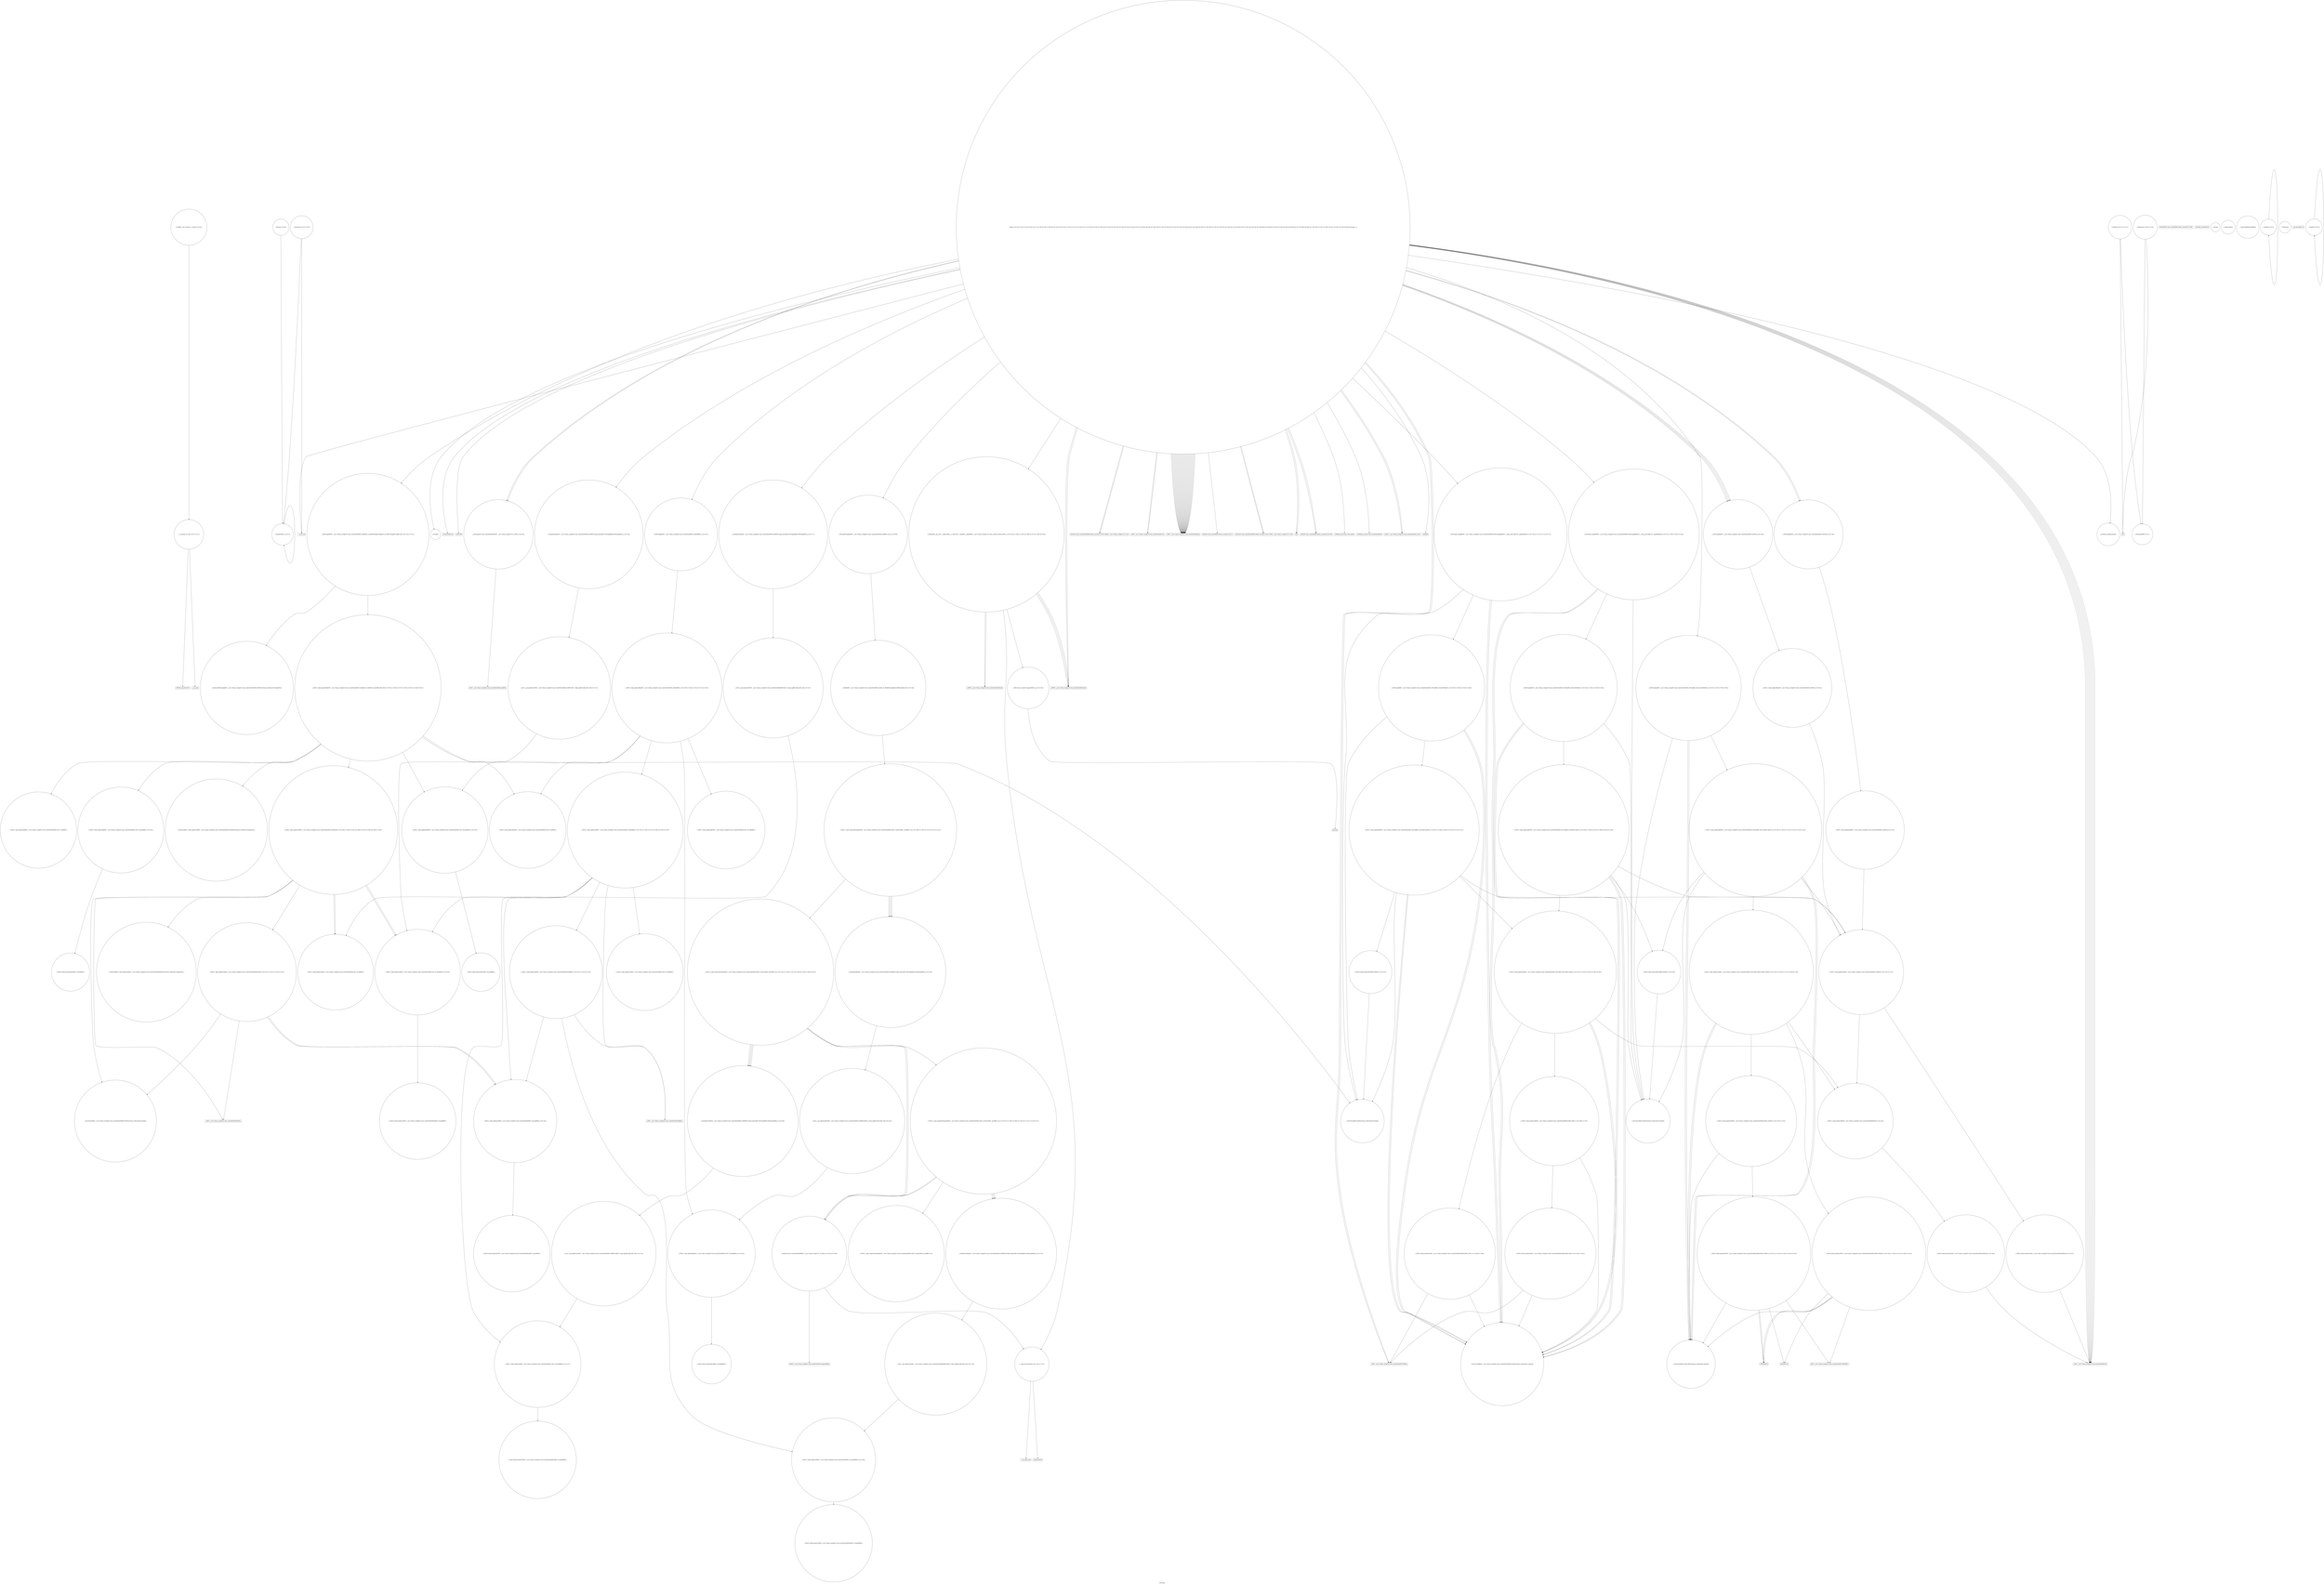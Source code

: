 digraph "Call Graph" {
	label="Call Graph";

	Node0x55bbea5ceae0 [shape=record,shape=circle,label="{__cxx_global_var_init|{<s0>1|<s1>2}}"];
	Node0x55bbea5ceae0:s0 -> Node0x55bbea5ceb60[color=black];
	Node0x55bbea5ceae0:s1 -> Node0x55bbea80b6d0[color=black];
	Node0x55bbea80f270 [shape=record,shape=circle,label="{_ZNSt11_Tuple_implILm0EJxNSt7__cxx1112basic_stringIcSt11char_traitsIcESaIcEEES5_EEC2IxJRS5_S8_EvEEOT_DpOT0_|{<s0>185|<s1>186|<s2>187|<s3>188|<s4>189|<s5>190}}"];
	Node0x55bbea80f270:s0 -> Node0x55bbea80f170[color=black];
	Node0x55bbea80f270:s1 -> Node0x55bbea80f170[color=black];
	Node0x55bbea80f270:s2 -> Node0x55bbea80f2f0[color=black];
	Node0x55bbea80f270:s3 -> Node0x55bbea80def0[color=black];
	Node0x55bbea80f270:s4 -> Node0x55bbea80e0f0[color=black];
	Node0x55bbea80f270:s5 -> Node0x55bbea80e170[color=black];
	Node0x55bbea80b8d0 [shape=record,shape=circle,label="{_Z3invxx|{<s0>6}}"];
	Node0x55bbea80b8d0:s0 -> Node0x55bbea80b850[color=black];
	Node0x55bbea80cdd0 [shape=record,shape=circle,label="{_ZNSt5tupleIJiNSt7__cxx1112basic_stringIcSt11char_traitsIcESaIcEEES5_EEC2IJiRS5_S8_ELb1EEEDpOT_|{<s0>203|<s1>204|<s2>205|<s3>206}}"];
	Node0x55bbea80cdd0:s0 -> Node0x55bbea80cd50[color=black];
	Node0x55bbea80cdd0:s1 -> Node0x55bbea80f170[color=black];
	Node0x55bbea80cdd0:s2 -> Node0x55bbea80f170[color=black];
	Node0x55bbea80cdd0:s3 -> Node0x55bbea80ce50[color=black];
	Node0x55bbea80bc50 [shape=record,shape=Mrecord,label="{sqrt}"];
	Node0x55bbea80d150 [shape=record,shape=circle,label="{_ZSt12__get_helperILm1ENSt7__cxx1112basic_stringIcSt11char_traitsIcESaIcEEEJS5_EERT0_RSt11_Tuple_implIXT_EJS6_DpT1_EE|{<s0>217}}"];
	Node0x55bbea80d150:s0 -> Node0x55bbea80d1d0[color=black];
	Node0x55bbea80bfd0 [shape=record,shape=circle,label="{_ZNSt8ios_base9precisionEl}"];
	Node0x55bbea80d4d0 [shape=record,shape=circle,label="{_ZNSt11_Tuple_implILm0EJxNSt7__cxx1112basic_stringIcSt11char_traitsIcESaIcEEES5_EE7_M_tailERS6_}"];
	Node0x55bbea80c350 [shape=record,shape=Mrecord,label="{_ZNSt7__cxx1112basic_stringIcSt11char_traitsIcESaIcEEC1ERKS4_}"];
	Node0x55bbea80d850 [shape=record,shape=circle,label="{_ZNSt11char_traitsIcE7compareEPKcS2_m|{<s0>234}}"];
	Node0x55bbea80d850:s0 -> Node0x55bbea80d950[color=black];
	Node0x55bbea80c6d0 [shape=record,shape=circle,label="{_ZSt3absx}"];
	Node0x55bbea80dbd0 [shape=record,shape=circle,label="{_ZNSt11_Tuple_implILm0EJiNSt7__cxx1112basic_stringIcSt11char_traitsIcESaIcEEES5_EE7_M_tailERS6_}"];
	Node0x55bbea80ca50 [shape=record,shape=circle,label="{_ZNSt5tupleIJiNSt7__cxx1112basic_stringIcSt11char_traitsIcESaIcEEES5_EED2Ev|{<s0>116}}"];
	Node0x55bbea80ca50:s0 -> Node0x55bbea80cf50[color=black];
	Node0x55bbea811790 [shape=record,shape=circle,label="{_GLOBAL__sub_I_mk.al13n_1_0.cpp|{<s0>255}}"];
	Node0x55bbea811790:s0 -> Node0x55bbea5ceae0[color=black];
	Node0x55bbea80ddf0 [shape=record,shape=Mrecord,label="{_ZNSolsEPFRSoS_E}"];
	Node0x55bbea80e170 [shape=record,shape=circle,label="{_ZNSt11_Tuple_implILm1EJNSt7__cxx1112basic_stringIcSt11char_traitsIcESaIcEEES5_EED2Ev|{<s0>131|<s1>132}}"];
	Node0x55bbea80e170:s0 -> Node0x55bbea80e5f0[color=black];
	Node0x55bbea80e170:s1 -> Node0x55bbea80e2f0[color=black];
	Node0x55bbea80e4f0 [shape=record,shape=Mrecord,label="{_ZNSaIcED1Ev}"];
	Node0x55bbea80e870 [shape=record,shape=circle,label="{_ZSt12__get_helperILm0ExJNSt7__cxx1112basic_stringIcSt11char_traitsIcESaIcEEES5_EERKT0_RKSt11_Tuple_implIXT_EJS6_DpT1_EE|{<s0>162}}"];
	Node0x55bbea80e870:s0 -> Node0x55bbea80e8f0[color=black];
	Node0x55bbea80ebf0 [shape=record,shape=circle,label="{__clang_call_terminate|{<s0>174|<s1>175}}"];
	Node0x55bbea80ebf0:s0 -> Node0x55bbea80ec70[color=black];
	Node0x55bbea80ebf0:s1 -> Node0x55bbea80ecf0[color=black];
	Node0x55bbea80ef70 [shape=record,shape=circle,label="{_ZNSt15__tuple_compareISt5tupleIJxNSt7__cxx1112basic_stringIcSt11char_traitsIcESaIcEEES6_EES7_Lm3ELm3EE6__lessERKS7_SA_}"];
	Node0x55bbea5ceb60 [shape=record,shape=Mrecord,label="{_ZNSt8ios_base4InitC1Ev}"];
	Node0x55bbea80f2f0 [shape=record,shape=circle,label="{_ZNSt11_Tuple_implILm1EJNSt7__cxx1112basic_stringIcSt11char_traitsIcESaIcEEES5_EEC2IRS5_JS8_EvEEOT_DpOT0_|{<s0>191|<s1>192|<s2>193|<s3>194|<s4>195}}"];
	Node0x55bbea80f2f0:s0 -> Node0x55bbea80f170[color=black];
	Node0x55bbea80f2f0:s1 -> Node0x55bbea80f370[color=black];
	Node0x55bbea80f2f0:s2 -> Node0x55bbea80f170[color=black];
	Node0x55bbea80f2f0:s3 -> Node0x55bbea80f3f0[color=black];
	Node0x55bbea80f2f0:s4 -> Node0x55bbea80e2f0[color=black];
	Node0x55bbea80b950 [shape=record,shape=circle,label="{_Z3crtxxxx|{<s0>7|<s1>8}}"];
	Node0x55bbea80b950:s0 -> Node0x55bbea80b850[color=black];
	Node0x55bbea80b950:s1 -> Node0x55bbea80b9d0[color=black];
	Node0x55bbea80ce50 [shape=record,shape=circle,label="{_ZNSt11_Tuple_implILm0EJiNSt7__cxx1112basic_stringIcSt11char_traitsIcESaIcEEES5_EEC2IiJRS5_S8_EvEEOT_DpOT0_|{<s0>207|<s1>208|<s2>209|<s3>210|<s4>211|<s5>212}}"];
	Node0x55bbea80ce50:s0 -> Node0x55bbea80f170[color=black];
	Node0x55bbea80ce50:s1 -> Node0x55bbea80f170[color=black];
	Node0x55bbea80ce50:s2 -> Node0x55bbea80f2f0[color=black];
	Node0x55bbea80ce50:s3 -> Node0x55bbea80cd50[color=black];
	Node0x55bbea80ce50:s4 -> Node0x55bbea80ced0[color=black];
	Node0x55bbea80ce50:s5 -> Node0x55bbea80e170[color=black];
	Node0x55bbea80bcd0 [shape=record,shape=circle,label="{_Z5isqrtx|{<s0>11|<s1>12}}"];
	Node0x55bbea80bcd0:s0 -> Node0x55bbea80bc50[color=black];
	Node0x55bbea80bcd0:s1 -> Node0x55bbea80bbd0[color=black];
	Node0x55bbea80d1d0 [shape=record,shape=circle,label="{_ZNSt11_Tuple_implILm1EJNSt7__cxx1112basic_stringIcSt11char_traitsIcESaIcEEES5_EE7_M_headERS6_|{<s0>218}}"];
	Node0x55bbea80d1d0:s0 -> Node0x55bbea80d250[color=black];
	Node0x55bbea80c050 [shape=record,shape=Mrecord,label="{_ZNSirsERi}"];
	Node0x55bbea80d550 [shape=record,shape=circle,label="{_ZNSt11_Tuple_implILm1EJNSt7__cxx1112basic_stringIcSt11char_traitsIcESaIcEEES5_EEaSERKS6_|{<s0>225|<s1>226|<s2>227|<s3>228|<s4>229|<s5>230}}"];
	Node0x55bbea80d550:s0 -> Node0x55bbea80edf0[color=black];
	Node0x55bbea80d550:s1 -> Node0x55bbea80d1d0[color=black];
	Node0x55bbea80d550:s2 -> Node0x55bbea80d650[color=black];
	Node0x55bbea80d550:s3 -> Node0x55bbea80d6d0[color=black];
	Node0x55bbea80d550:s4 -> Node0x55bbea80d750[color=black];
	Node0x55bbea80d550:s5 -> Node0x55bbea80d7d0[color=black];
	Node0x55bbea80c3d0 [shape=record,shape=circle,label="{_ZSt4swapIcSt11char_traitsIcESaIcEEvRNSt7__cxx1112basic_stringIT_T0_T1_EES9_|{<s0>95}}"];
	Node0x55bbea80c3d0:s0 -> Node0x55bbea80d2d0[color=black];
	Node0x55bbea80d8d0 [shape=record,shape=Mrecord,label="{_ZNKSt7__cxx1112basic_stringIcSt11char_traitsIcESaIcEE4dataEv}"];
	Node0x55bbea80c750 [shape=record,shape=circle,label="{_ZNSt5tupleIJxNSt7__cxx1112basic_stringIcSt11char_traitsIcESaIcEEES5_EEaSERKS6_|{<s0>101}}"];
	Node0x55bbea80c750:s0 -> Node0x55bbea80d350[color=black];
	Node0x55bbea80dc50 [shape=record,shape=circle,label="{_ZNSt11_Tuple_implILm1EJNSt7__cxx1112basic_stringIcSt11char_traitsIcESaIcEEES5_EEaSEOS6_|{<s0>243|<s1>244|<s2>245|<s3>246|<s4>247|<s5>248|<s6>249|<s7>250}}"];
	Node0x55bbea80dc50:s0 -> Node0x55bbea80d1d0[color=black];
	Node0x55bbea80dc50:s1 -> Node0x55bbea811590[color=black];
	Node0x55bbea80dc50:s2 -> Node0x55bbea80d1d0[color=black];
	Node0x55bbea80dc50:s3 -> Node0x55bbea811610[color=black];
	Node0x55bbea80dc50:s4 -> Node0x55bbea80d750[color=black];
	Node0x55bbea80dc50:s5 -> Node0x55bbea811690[color=black];
	Node0x55bbea80dc50:s6 -> Node0x55bbea80d750[color=black];
	Node0x55bbea80dc50:s7 -> Node0x55bbea811710[color=black];
	Node0x55bbea80cad0 [shape=record,shape=Mrecord,label="{_ZStlsIcSt11char_traitsIcESaIcEERSt13basic_ostreamIT_T0_ES7_RKNSt7__cxx1112basic_stringIS4_S5_T1_EE}"];
	Node0x55bbea80de70 [shape=record,shape=Mrecord,label="{_ZSt4endlIcSt11char_traitsIcEERSt13basic_ostreamIT_T0_ES6_}"];
	Node0x55bbea80e1f0 [shape=record,shape=circle,label="{_ZNSt11_Tuple_implILm2EJNSt7__cxx1112basic_stringIcSt11char_traitsIcESaIcEEEEEC2IRA1_KcEEOT_|{<s0>133|<s1>134}}"];
	Node0x55bbea80e1f0:s0 -> Node0x55bbea80df70[color=black];
	Node0x55bbea80e1f0:s1 -> Node0x55bbea80e370[color=black];
	Node0x55bbea80e570 [shape=record,shape=circle,label="{_ZNSt10_Head_baseILm2ENSt7__cxx1112basic_stringIcSt11char_traitsIcESaIcEEELb0EED2Ev|{<s0>146}}"];
	Node0x55bbea80e570:s0 -> Node0x55bbea80c850[color=black];
	Node0x55bbea80e8f0 [shape=record,shape=circle,label="{_ZNSt11_Tuple_implILm0EJxNSt7__cxx1112basic_stringIcSt11char_traitsIcESaIcEEES5_EE7_M_headERKS6_|{<s0>163}}"];
	Node0x55bbea80e8f0:s0 -> Node0x55bbea80e970[color=black];
	Node0x55bbea80ec70 [shape=record,shape=Mrecord,label="{__cxa_begin_catch}"];
	Node0x55bbea80eff0 [shape=record,shape=circle,label="{_ZSt12__get_helperILm2ENSt7__cxx1112basic_stringIcSt11char_traitsIcESaIcEEEJEERKT0_RKSt11_Tuple_implIXT_EJS6_DpT1_EE|{<s0>179}}"];
	Node0x55bbea80eff0:s0 -> Node0x55bbea80f070[color=black];
	Node0x55bbea80b650 [shape=record,shape=Mrecord,label="{_ZNSt8ios_base4InitD1Ev}"];
	Node0x55bbea80f370 [shape=record,shape=circle,label="{_ZNSt11_Tuple_implILm2EJNSt7__cxx1112basic_stringIcSt11char_traitsIcESaIcEEEEEC2IRS5_EEOT_|{<s0>196|<s1>197}}"];
	Node0x55bbea80f370:s0 -> Node0x55bbea80f170[color=black];
	Node0x55bbea80f370:s1 -> Node0x55bbea80f470[color=black];
	Node0x55bbea80b9d0 [shape=record,shape=Mrecord,label="{__assert_fail}"];
	Node0x55bbea80ced0 [shape=record,shape=circle,label="{_ZNSt10_Head_baseILm0EiLb0EEC2IiEEOT_|{<s0>213}}"];
	Node0x55bbea80ced0:s0 -> Node0x55bbea80cd50[color=black];
	Node0x55bbea80bd50 [shape=record,shape=circle,label="{_Z3sgnx}"];
	Node0x55bbea80d250 [shape=record,shape=circle,label="{_ZNSt10_Head_baseILm1ENSt7__cxx1112basic_stringIcSt11char_traitsIcESaIcEEELb0EE7_M_headERS6_}"];
	Node0x55bbea80c0d0 [shape=record,shape=Mrecord,label="{_ZNSt7__cxx1112basic_stringIcSt11char_traitsIcESaIcEEC1Ev}"];
	Node0x55bbea80d5d0 [shape=record,shape=circle,label="{_ZNSt10_Head_baseILm0ExLb0EE7_M_headERS0_}"];
	Node0x55bbea80c450 [shape=record,shape=Mrecord,label="{_ZNSt7__cxx1112basic_stringIcSt11char_traitsIcESaIcEEixEm}"];
	Node0x55bbea80d950 [shape=record,shape=Mrecord,label="{memcmp}"];
	Node0x55bbea80c7d0 [shape=record,shape=circle,label="{_ZNSt5tupleIJxNSt7__cxx1112basic_stringIcSt11char_traitsIcESaIcEEES5_EED2Ev|{<s0>102}}"];
	Node0x55bbea80c7d0:s0 -> Node0x55bbea80f4f0[color=black];
	Node0x55bbea80dcd0 [shape=record,shape=circle,label="{_ZNSt10_Head_baseILm0EiLb0EE7_M_headERS0_}"];
	Node0x55bbea80cb50 [shape=record,shape=Mrecord,label="{_ZStlsISt11char_traitsIcEERSt13basic_ostreamIcT_ES5_c}"];
	Node0x55bbea80def0 [shape=record,shape=circle,label="{_ZSt7forwardIxEOT_RNSt16remove_referenceIS0_E4typeE}"];
	Node0x55bbea80e270 [shape=record,shape=circle,label="{_ZNSt10_Head_baseILm1ENSt7__cxx1112basic_stringIcSt11char_traitsIcESaIcEEELb0EEC2IRA1_KcEEOT_|{<s0>135|<s1>136|<s2>137|<s3>138|<s4>139}}"];
	Node0x55bbea80e270:s0 -> Node0x55bbea80df70[color=black];
	Node0x55bbea80e270:s1 -> Node0x55bbea80e3f0[color=black];
	Node0x55bbea80e270:s2 -> Node0x55bbea80e470[color=black];
	Node0x55bbea80e270:s3 -> Node0x55bbea80e4f0[color=black];
	Node0x55bbea80e270:s4 -> Node0x55bbea80e4f0[color=black];
	Node0x55bbea80e5f0 [shape=record,shape=circle,label="{_ZNSt10_Head_baseILm1ENSt7__cxx1112basic_stringIcSt11char_traitsIcESaIcEEELb0EED2Ev|{<s0>147}}"];
	Node0x55bbea80e5f0:s0 -> Node0x55bbea80c850[color=black];
	Node0x55bbea80e970 [shape=record,shape=circle,label="{_ZNSt10_Head_baseILm0ExLb0EE7_M_headERKS0_}"];
	Node0x55bbea80ecf0 [shape=record,shape=Mrecord,label="{_ZSt9terminatev}"];
	Node0x55bbea80f070 [shape=record,shape=circle,label="{_ZNSt11_Tuple_implILm2EJNSt7__cxx1112basic_stringIcSt11char_traitsIcESaIcEEEEE7_M_headERKS6_|{<s0>180}}"];
	Node0x55bbea80f070:s0 -> Node0x55bbea80f0f0[color=black];
	Node0x55bbea80b6d0 [shape=record,shape=Mrecord,label="{__cxa_atexit}"];
	Node0x55bbea80f3f0 [shape=record,shape=circle,label="{_ZNSt10_Head_baseILm1ENSt7__cxx1112basic_stringIcSt11char_traitsIcESaIcEEELb0EEC2IRS5_EEOT_|{<s0>198|<s1>199}}"];
	Node0x55bbea80f3f0:s0 -> Node0x55bbea80f170[color=black];
	Node0x55bbea80f3f0:s1 -> Node0x55bbea80c350[color=black];
	Node0x55bbea80ba50 [shape=record,shape=circle,label="{_Z6powmodxxx}"];
	Node0x55bbea80cf50 [shape=record,shape=circle,label="{_ZNSt11_Tuple_implILm0EJiNSt7__cxx1112basic_stringIcSt11char_traitsIcESaIcEEES5_EED2Ev|{<s0>214}}"];
	Node0x55bbea80cf50:s0 -> Node0x55bbea80e170[color=black];
	Node0x55bbea80bdd0 [shape=record,shape=circle,label="{_Z4put2RSoRKSt5tupleIJEE}"];
	Node0x55bbea80d2d0 [shape=record,shape=Mrecord,label="{_ZNSt7__cxx1112basic_stringIcSt11char_traitsIcESaIcEE4swapERS4_}"];
	Node0x55bbea80c150 [shape=record,shape=Mrecord,label="{_ZStrsIcSt11char_traitsIcESaIcEERSt13basic_istreamIT_T0_ES7_RNSt7__cxx1112basic_stringIS4_S5_T1_EE}"];
	Node0x55bbea80d650 [shape=record,shape=Mrecord,label="{_ZNSt7__cxx1112basic_stringIcSt11char_traitsIcESaIcEEaSERKS4_}"];
	Node0x55bbea80c4d0 [shape=record,shape=Mrecord,label="{atoll}"];
	Node0x55bbea80d9d0 [shape=record,shape=circle,label="{_ZSt4moveIRSt5tupleIJiNSt7__cxx1112basic_stringIcSt11char_traitsIcESaIcEEES6_EEEONSt16remove_referenceIT_E4typeEOSA_}"];
	Node0x55bbea80c850 [shape=record,shape=Mrecord,label="{_ZNSt7__cxx1112basic_stringIcSt11char_traitsIcESaIcEED1Ev}"];
	Node0x55bbea811590 [shape=record,shape=circle,label="{_ZSt7forwardINSt7__cxx1112basic_stringIcSt11char_traitsIcESaIcEEEEOT_RNSt16remove_referenceIS6_E4typeE}"];
	Node0x55bbea80cbd0 [shape=record,shape=Mrecord,label="{_ZStlsISt11char_traitsIcEERSt13basic_ostreamIcT_ES5_PKc}"];
	Node0x55bbea80df70 [shape=record,shape=circle,label="{_ZSt7forwardIRA1_KcEOT_RNSt16remove_referenceIS3_E4typeE}"];
	Node0x55bbea80e2f0 [shape=record,shape=circle,label="{_ZNSt11_Tuple_implILm2EJNSt7__cxx1112basic_stringIcSt11char_traitsIcESaIcEEEEED2Ev|{<s0>140}}"];
	Node0x55bbea80e2f0:s0 -> Node0x55bbea80e570[color=black];
	Node0x55bbea80e670 [shape=record,shape=circle,label="{_ZStltIJxNSt7__cxx1112basic_stringIcSt11char_traitsIcESaIcEEES5_EJxS5_S5_EEbRKSt5tupleIJDpT_EERKS6_IJDpT0_EE|{<s0>148}}"];
	Node0x55bbea80e670:s0 -> Node0x55bbea80e6f0[color=black];
	Node0x55bbea80e9f0 [shape=record,shape=circle,label="{_ZStltIcSt11char_traitsIcESaIcEEbRKNSt7__cxx1112basic_stringIT_T0_T1_EESA_|{<s0>164|<s1>165}}"];
	Node0x55bbea80e9f0:s0 -> Node0x55bbea80eb70[color=black];
	Node0x55bbea80e9f0:s1 -> Node0x55bbea80ebf0[color=black];
	Node0x55bbea80ed70 [shape=record,shape=circle,label="{_ZSt12__get_helperILm1ENSt7__cxx1112basic_stringIcSt11char_traitsIcESaIcEEEJS5_EERKT0_RKSt11_Tuple_implIXT_EJS6_DpT1_EE|{<s0>176}}"];
	Node0x55bbea80ed70:s0 -> Node0x55bbea80edf0[color=black];
	Node0x55bbea80f0f0 [shape=record,shape=circle,label="{_ZNSt10_Head_baseILm2ENSt7__cxx1112basic_stringIcSt11char_traitsIcESaIcEEELb0EE7_M_headERKS6_}"];
	Node0x55bbea80b750 [shape=record,shape=circle,label="{_Z3gcdii|{<s0>3}}"];
	Node0x55bbea80b750:s0 -> Node0x55bbea80b750[color=black];
	Node0x55bbea80f470 [shape=record,shape=circle,label="{_ZNSt10_Head_baseILm2ENSt7__cxx1112basic_stringIcSt11char_traitsIcESaIcEEELb0EEC2IRS5_EEOT_|{<s0>200|<s1>201}}"];
	Node0x55bbea80f470:s0 -> Node0x55bbea80f170[color=black];
	Node0x55bbea80f470:s1 -> Node0x55bbea80c350[color=black];
	Node0x55bbea80bad0 [shape=record,shape=circle,label="{_Z7isprimex}"];
	Node0x55bbea80cfd0 [shape=record,shape=circle,label="{_ZSt12__get_helperILm2ENSt7__cxx1112basic_stringIcSt11char_traitsIcESaIcEEEJEERT0_RSt11_Tuple_implIXT_EJS6_DpT1_EE|{<s0>215}}"];
	Node0x55bbea80cfd0:s0 -> Node0x55bbea80d050[color=black];
	Node0x55bbea80be50 [shape=record,shape=circle,label="{main|{<s0>13|<s1>14|<s2>15|<s3>16|<s4>17|<s5>18|<s6>19|<s7>20|<s8>21|<s9>22|<s10>23|<s11>24|<s12>25|<s13>26|<s14>27|<s15>28|<s16>29|<s17>30|<s18>31|<s19>32|<s20>33|<s21>34|<s22>35|<s23>36|<s24>37|<s25>38|<s26>39|<s27>40|<s28>41|<s29>42|<s30>43|<s31>44|<s32>45|<s33>46|<s34>47|<s35>48|<s36>49|<s37>50|<s38>51|<s39>52|<s40>53|<s41>54|<s42>55|<s43>56|<s44>57|<s45>58|<s46>59|<s47>60|<s48>61|<s49>62|<s50>63|<s51>64|<s52>65|<s53>66|<s54>67|<s55>68|<s56>69|<s57>70|<s58>71|<s59>72|<s60>73|<s61>74|<s62>75|<s63>76|<s64>truncated...}}"];
	Node0x55bbea80be50:s0 -> Node0x55bbea80bed0[color=black];
	Node0x55bbea80be50:s1 -> Node0x55bbea80bf50[color=black];
	Node0x55bbea80be50:s2 -> Node0x55bbea80bfd0[color=black];
	Node0x55bbea80be50:s3 -> Node0x55bbea80c050[color=black];
	Node0x55bbea80be50:s4 -> Node0x55bbea80c0d0[color=black];
	Node0x55bbea80be50:s5 -> Node0x55bbea80c0d0[color=black];
	Node0x55bbea80be50:s6 -> Node0x55bbea80c150[color=black];
	Node0x55bbea80be50:s7 -> Node0x55bbea80c150[color=black];
	Node0x55bbea80be50:s8 -> Node0x55bbea80c250[color=black];
	Node0x55bbea80be50:s9 -> Node0x55bbea80c2d0[color=black];
	Node0x55bbea80be50:s10 -> Node0x55bbea80c350[color=black];
	Node0x55bbea80be50:s11 -> Node0x55bbea80c350[color=black];
	Node0x55bbea80be50:s12 -> Node0x55bbea80c3d0[color=black];
	Node0x55bbea80be50:s13 -> Node0x55bbea80c450[color=black];
	Node0x55bbea80be50:s14 -> Node0x55bbea80c450[color=black];
	Node0x55bbea80be50:s15 -> Node0x55bbea80c450[color=black];
	Node0x55bbea80be50:s16 -> Node0x55bbea80c450[color=black];
	Node0x55bbea80be50:s17 -> Node0x55bbea80c450[color=black];
	Node0x55bbea80be50:s18 -> Node0x55bbea80c450[color=black];
	Node0x55bbea80be50:s19 -> Node0x55bbea80c450[color=black];
	Node0x55bbea80be50:s20 -> Node0x55bbea80c450[color=black];
	Node0x55bbea80be50:s21 -> Node0x55bbea80c450[color=black];
	Node0x55bbea80be50:s22 -> Node0x55bbea80c450[color=black];
	Node0x55bbea80be50:s23 -> Node0x55bbea80c450[color=black];
	Node0x55bbea80be50:s24 -> Node0x55bbea80c450[color=black];
	Node0x55bbea80be50:s25 -> Node0x55bbea80c450[color=black];
	Node0x55bbea80be50:s26 -> Node0x55bbea80c2d0[color=black];
	Node0x55bbea80be50:s27 -> Node0x55bbea80c450[color=black];
	Node0x55bbea80be50:s28 -> Node0x55bbea80c450[color=black];
	Node0x55bbea80be50:s29 -> Node0x55bbea80c450[color=black];
	Node0x55bbea80be50:s30 -> Node0x55bbea80c450[color=black];
	Node0x55bbea80be50:s31 -> Node0x55bbea80c550[color=black];
	Node0x55bbea80be50:s32 -> Node0x55bbea80c4d0[color=black];
	Node0x55bbea80be50:s33 -> Node0x55bbea80c550[color=black];
	Node0x55bbea80be50:s34 -> Node0x55bbea80c4d0[color=black];
	Node0x55bbea80be50:s35 -> Node0x55bbea80b9d0[color=black];
	Node0x55bbea80be50:s36 -> Node0x55bbea80c3d0[color=black];
	Node0x55bbea80be50:s37 -> Node0x55bbea80c6d0[color=black];
	Node0x55bbea80be50:s38 -> Node0x55bbea80c650[color=black];
	Node0x55bbea80be50:s39 -> Node0x55bbea80c5d0[color=black];
	Node0x55bbea80be50:s40 -> Node0x55bbea80c750[color=black];
	Node0x55bbea80be50:s41 -> Node0x55bbea80c7d0[color=black];
	Node0x55bbea80be50:s42 -> Node0x55bbea80c850[color=black];
	Node0x55bbea80be50:s43 -> Node0x55bbea80c850[color=black];
	Node0x55bbea80be50:s44 -> Node0x55bbea80c7d0[color=black];
	Node0x55bbea80be50:s45 -> Node0x55bbea80c850[color=black];
	Node0x55bbea80be50:s46 -> Node0x55bbea80c850[color=black];
	Node0x55bbea80be50:s47 -> Node0x55bbea80c450[color=black];
	Node0x55bbea80be50:s48 -> Node0x55bbea80c450[color=black];
	Node0x55bbea80be50:s49 -> Node0x55bbea80c450[color=black];
	Node0x55bbea80be50:s50 -> Node0x55bbea80c450[color=black];
	Node0x55bbea80be50:s51 -> Node0x55bbea80c450[color=black];
	Node0x55bbea80be50:s52 -> Node0x55bbea80c450[color=black];
	Node0x55bbea80be50:s53 -> Node0x55bbea80c450[color=black];
	Node0x55bbea80be50:s54 -> Node0x55bbea80c450[color=black];
	Node0x55bbea80be50:s55 -> Node0x55bbea80c450[color=black];
	Node0x55bbea80be50:s56 -> Node0x55bbea80c450[color=black];
	Node0x55bbea80be50:s57 -> Node0x55bbea80c450[color=black];
	Node0x55bbea80be50:s58 -> Node0x55bbea80c8d0[color=black];
	Node0x55bbea80be50:s59 -> Node0x55bbea80c950[color=black];
	Node0x55bbea80be50:s60 -> Node0x55bbea80c9d0[color=black];
	Node0x55bbea80be50:s61 -> Node0x55bbea80ca50[color=black];
	Node0x55bbea80be50:s62 -> Node0x55bbea80ca50[color=black];
	Node0x55bbea80be50:s63 -> Node0x55bbea80cbd0[color=black];
	Node0x55bbea80be50:s64 -> Node0x55bbea80cc50[color=black];
	Node0x55bbea80be50:s64 -> Node0x55bbea80cbd0[color=black];
	Node0x55bbea80be50:s64 -> Node0x55bbea80ccd0[color=black];
	Node0x55bbea80be50:s64 -> Node0x55bbea80cad0[color=black];
	Node0x55bbea80be50:s64 -> Node0x55bbea80cb50[color=black];
	Node0x55bbea80be50:s64 -> Node0x55bbea80dd70[color=black];
	Node0x55bbea80be50:s64 -> Node0x55bbea80cad0[color=black];
	Node0x55bbea80be50:s64 -> Node0x55bbea80ddf0[color=black];
	Node0x55bbea80be50:s64 -> Node0x55bbea80c7d0[color=black];
	Node0x55bbea80be50:s64 -> Node0x55bbea80c850[color=black];
	Node0x55bbea80be50:s64 -> Node0x55bbea80c850[color=black];
	Node0x55bbea80be50:s64 -> Node0x55bbea80c7d0[color=black];
	Node0x55bbea80be50:s64 -> Node0x55bbea80c850[color=black];
	Node0x55bbea80be50:s64 -> Node0x55bbea80c850[color=black];
	Node0x55bbea80d350 [shape=record,shape=circle,label="{_ZNSt11_Tuple_implILm0EJxNSt7__cxx1112basic_stringIcSt11char_traitsIcESaIcEEES5_EEaSERKS6_|{<s0>219|<s1>220|<s2>221|<s3>222|<s4>223}}"];
	Node0x55bbea80d350:s0 -> Node0x55bbea80e8f0[color=black];
	Node0x55bbea80d350:s1 -> Node0x55bbea80d3d0[color=black];
	Node0x55bbea80d350:s2 -> Node0x55bbea80d450[color=black];
	Node0x55bbea80d350:s3 -> Node0x55bbea80d4d0[color=black];
	Node0x55bbea80d350:s4 -> Node0x55bbea80d550[color=black];
	Node0x55bbea80c1d0 [shape=record,shape=Mrecord,label="{__gxx_personality_v0}"];
	Node0x55bbea80d6d0 [shape=record,shape=circle,label="{_ZNSt11_Tuple_implILm1EJNSt7__cxx1112basic_stringIcSt11char_traitsIcESaIcEEES5_EE7_M_tailERKS6_}"];
	Node0x55bbea80c550 [shape=record,shape=Mrecord,label="{_ZNKSt7__cxx1112basic_stringIcSt11char_traitsIcESaIcEE5c_strEv}"];
	Node0x55bbea80da50 [shape=record,shape=circle,label="{_ZNSt11_Tuple_implILm0EJxNSt7__cxx1112basic_stringIcSt11char_traitsIcESaIcEEES5_EEaSIiJS5_S5_EEERS6_OS_ILm0EJT_DpT0_EE|{<s0>235|<s1>236|<s2>237|<s3>238|<s4>239|<s5>240|<s6>241}}"];
	Node0x55bbea80da50:s0 -> Node0x55bbea80dad0[color=black];
	Node0x55bbea80da50:s1 -> Node0x55bbea80cd50[color=black];
	Node0x55bbea80da50:s2 -> Node0x55bbea80d3d0[color=black];
	Node0x55bbea80da50:s3 -> Node0x55bbea80dbd0[color=black];
	Node0x55bbea80da50:s4 -> Node0x55bbea80db50[color=black];
	Node0x55bbea80da50:s5 -> Node0x55bbea80d4d0[color=black];
	Node0x55bbea80da50:s6 -> Node0x55bbea80dc50[color=black];
	Node0x55bbea80c8d0 [shape=record,shape=circle,label="{_ZSteqIcEN9__gnu_cxx11__enable_ifIXsr9__is_charIT_EE7__valueEbE6__typeERKNSt7__cxx1112basic_stringIS2_St11char_traitsIS2_ESaIS2_EEESC_|{<s0>103|<s1>104|<s2>105|<s3>106|<s4>107|<s5>108|<s6>109}}"];
	Node0x55bbea80c8d0:s0 -> Node0x55bbea80c2d0[color=black];
	Node0x55bbea80c8d0:s1 -> Node0x55bbea80c2d0[color=black];
	Node0x55bbea80c8d0:s2 -> Node0x55bbea80d8d0[color=black];
	Node0x55bbea80c8d0:s3 -> Node0x55bbea80d8d0[color=black];
	Node0x55bbea80c8d0:s4 -> Node0x55bbea80c2d0[color=black];
	Node0x55bbea80c8d0:s5 -> Node0x55bbea80d850[color=black];
	Node0x55bbea80c8d0:s6 -> Node0x55bbea80ebf0[color=black];
	Node0x55bbea811610 [shape=record,shape=Mrecord,label="{_ZNSt7__cxx1112basic_stringIcSt11char_traitsIcESaIcEEaSEOS4_}"];
	Node0x55bbea80cc50 [shape=record,shape=Mrecord,label="{_ZNSolsEi}"];
	Node0x55bbea80dff0 [shape=record,shape=circle,label="{_ZNSt11_Tuple_implILm0EJxNSt7__cxx1112basic_stringIcSt11char_traitsIcESaIcEEES5_EEC2IxJRA1_KcSA_EvEEOT_DpOT0_|{<s0>119|<s1>120|<s2>121|<s3>122|<s4>123|<s5>124}}"];
	Node0x55bbea80dff0:s0 -> Node0x55bbea80df70[color=black];
	Node0x55bbea80dff0:s1 -> Node0x55bbea80df70[color=black];
	Node0x55bbea80dff0:s2 -> Node0x55bbea80e070[color=black];
	Node0x55bbea80dff0:s3 -> Node0x55bbea80def0[color=black];
	Node0x55bbea80dff0:s4 -> Node0x55bbea80e0f0[color=black];
	Node0x55bbea80dff0:s5 -> Node0x55bbea80e170[color=black];
	Node0x55bbea80e370 [shape=record,shape=circle,label="{_ZNSt10_Head_baseILm2ENSt7__cxx1112basic_stringIcSt11char_traitsIcESaIcEEELb0EEC2IRA1_KcEEOT_|{<s0>141|<s1>142|<s2>143|<s3>144|<s4>145}}"];
	Node0x55bbea80e370:s0 -> Node0x55bbea80df70[color=black];
	Node0x55bbea80e370:s1 -> Node0x55bbea80e3f0[color=black];
	Node0x55bbea80e370:s2 -> Node0x55bbea80e470[color=black];
	Node0x55bbea80e370:s3 -> Node0x55bbea80e4f0[color=black];
	Node0x55bbea80e370:s4 -> Node0x55bbea80e4f0[color=black];
	Node0x55bbea80e6f0 [shape=record,shape=circle,label="{_ZNSt15__tuple_compareISt5tupleIJxNSt7__cxx1112basic_stringIcSt11char_traitsIcESaIcEEES6_EES7_Lm0ELm3EE6__lessERKS7_SA_|{<s0>149|<s1>150|<s2>151|<s3>152|<s4>153}}"];
	Node0x55bbea80e6f0:s0 -> Node0x55bbea80e770[color=black];
	Node0x55bbea80e6f0:s1 -> Node0x55bbea80e770[color=black];
	Node0x55bbea80e6f0:s2 -> Node0x55bbea80e770[color=black];
	Node0x55bbea80e6f0:s3 -> Node0x55bbea80e770[color=black];
	Node0x55bbea80e6f0:s4 -> Node0x55bbea80e7f0[color=black];
	Node0x55bbea80ea70 [shape=record,shape=circle,label="{_ZSt3getILm1EJxNSt7__cxx1112basic_stringIcSt11char_traitsIcESaIcEEES5_EERKNSt13tuple_elementIXT_ESt5tupleIJDpT0_EEE4typeERKSA_|{<s0>166}}"];
	Node0x55bbea80ea70:s0 -> Node0x55bbea80ed70[color=black];
	Node0x55bbea80edf0 [shape=record,shape=circle,label="{_ZNSt11_Tuple_implILm1EJNSt7__cxx1112basic_stringIcSt11char_traitsIcESaIcEEES5_EE7_M_headERKS6_|{<s0>177}}"];
	Node0x55bbea80edf0:s0 -> Node0x55bbea80ee70[color=black];
	Node0x55bbea80f170 [shape=record,shape=circle,label="{_ZSt7forwardIRNSt7__cxx1112basic_stringIcSt11char_traitsIcESaIcEEEEOT_RNSt16remove_referenceIS7_E4typeE}"];
	Node0x55bbea80b7d0 [shape=record,shape=circle,label="{_Z3gcdxx|{<s0>4}}"];
	Node0x55bbea80b7d0:s0 -> Node0x55bbea80b7d0[color=black];
	Node0x55bbea80f4f0 [shape=record,shape=circle,label="{_ZNSt11_Tuple_implILm0EJxNSt7__cxx1112basic_stringIcSt11char_traitsIcESaIcEEES5_EED2Ev|{<s0>202}}"];
	Node0x55bbea80f4f0:s0 -> Node0x55bbea80e170[color=black];
	Node0x55bbea80bb50 [shape=record,shape=circle,label="{_Z6sqrtupx|{<s0>9|<s1>10}}"];
	Node0x55bbea80bb50:s0 -> Node0x55bbea80bc50[color=black];
	Node0x55bbea80bb50:s1 -> Node0x55bbea80bbd0[color=black];
	Node0x55bbea80d050 [shape=record,shape=circle,label="{_ZNSt11_Tuple_implILm2EJNSt7__cxx1112basic_stringIcSt11char_traitsIcESaIcEEEEE7_M_headERS6_|{<s0>216}}"];
	Node0x55bbea80d050:s0 -> Node0x55bbea80d0d0[color=black];
	Node0x55bbea80bed0 [shape=record,shape=Mrecord,label="{_ZNSt8ios_base15sync_with_stdioEb}"];
	Node0x55bbea80d3d0 [shape=record,shape=circle,label="{_ZNSt11_Tuple_implILm0EJxNSt7__cxx1112basic_stringIcSt11char_traitsIcESaIcEEES5_EE7_M_headERS6_|{<s0>224}}"];
	Node0x55bbea80d3d0:s0 -> Node0x55bbea80d5d0[color=black];
	Node0x55bbea80c250 [shape=record,shape=circle,label="{_ZNSt5tupleIJxNSt7__cxx1112basic_stringIcSt11char_traitsIcESaIcEEES5_EEC2IJxRA1_KcSA_ELb1EEEDpOT_|{<s0>91|<s1>92|<s2>93|<s3>94}}"];
	Node0x55bbea80c250:s0 -> Node0x55bbea80def0[color=black];
	Node0x55bbea80c250:s1 -> Node0x55bbea80df70[color=black];
	Node0x55bbea80c250:s2 -> Node0x55bbea80df70[color=black];
	Node0x55bbea80c250:s3 -> Node0x55bbea80dff0[color=black];
	Node0x55bbea80d750 [shape=record,shape=circle,label="{_ZNSt11_Tuple_implILm1EJNSt7__cxx1112basic_stringIcSt11char_traitsIcESaIcEEES5_EE7_M_tailERS6_}"];
	Node0x55bbea80c5d0 [shape=record,shape=circle,label="{_ZSt3minISt5tupleIJxNSt7__cxx1112basic_stringIcSt11char_traitsIcESaIcEEES6_EEERKT_SA_SA_|{<s0>96}}"];
	Node0x55bbea80c5d0:s0 -> Node0x55bbea80e670[color=black];
	Node0x55bbea80dad0 [shape=record,shape=circle,label="{_ZNSt11_Tuple_implILm0EJiNSt7__cxx1112basic_stringIcSt11char_traitsIcESaIcEEES5_EE7_M_headERS6_|{<s0>242}}"];
	Node0x55bbea80dad0:s0 -> Node0x55bbea80dcd0[color=black];
	Node0x55bbea80c950 [shape=record,shape=circle,label="{_ZSt10make_tupleIJiRNSt7__cxx1112basic_stringIcSt11char_traitsIcESaIcEEES6_EESt5tupleIJDpNSt17__decay_and_stripIT_E6__typeEEEDpOS9_|{<s0>110|<s1>111|<s2>112|<s3>113}}"];
	Node0x55bbea80c950:s0 -> Node0x55bbea80cd50[color=black];
	Node0x55bbea80c950:s1 -> Node0x55bbea80f170[color=black];
	Node0x55bbea80c950:s2 -> Node0x55bbea80f170[color=black];
	Node0x55bbea80c950:s3 -> Node0x55bbea80cdd0[color=black];
	Node0x55bbea811690 [shape=record,shape=circle,label="{_ZSt4moveIRSt11_Tuple_implILm2EJNSt7__cxx1112basic_stringIcSt11char_traitsIcESaIcEEEEEEONSt16remove_referenceIT_E4typeEOSA_}"];
	Node0x55bbea80ccd0 [shape=record,shape=circle,label="{_ZSt3getILm2EJxNSt7__cxx1112basic_stringIcSt11char_traitsIcESaIcEEES5_EERNSt13tuple_elementIXT_ESt5tupleIJDpT0_EEE4typeERSA_|{<s0>117}}"];
	Node0x55bbea80ccd0:s0 -> Node0x55bbea80cfd0[color=black];
	Node0x55bbea80e070 [shape=record,shape=circle,label="{_ZNSt11_Tuple_implILm1EJNSt7__cxx1112basic_stringIcSt11char_traitsIcESaIcEEES5_EEC2IRA1_KcJSA_EvEEOT_DpOT0_|{<s0>125|<s1>126|<s2>127|<s3>128|<s4>129}}"];
	Node0x55bbea80e070:s0 -> Node0x55bbea80df70[color=black];
	Node0x55bbea80e070:s1 -> Node0x55bbea80e1f0[color=black];
	Node0x55bbea80e070:s2 -> Node0x55bbea80df70[color=black];
	Node0x55bbea80e070:s3 -> Node0x55bbea80e270[color=black];
	Node0x55bbea80e070:s4 -> Node0x55bbea80e2f0[color=black];
	Node0x55bbea80e3f0 [shape=record,shape=Mrecord,label="{_ZNSaIcEC1Ev}"];
	Node0x55bbea80e770 [shape=record,shape=circle,label="{_ZSt3getILm0EJxNSt7__cxx1112basic_stringIcSt11char_traitsIcESaIcEEES5_EERKNSt13tuple_elementIXT_ESt5tupleIJDpT0_EEE4typeERKSA_|{<s0>154}}"];
	Node0x55bbea80e770:s0 -> Node0x55bbea80e870[color=black];
	Node0x55bbea80eaf0 [shape=record,shape=circle,label="{_ZNSt15__tuple_compareISt5tupleIJxNSt7__cxx1112basic_stringIcSt11char_traitsIcESaIcEEES6_EES7_Lm2ELm3EE6__lessERKS7_SA_|{<s0>167|<s1>168|<s2>169|<s3>170|<s4>171|<s5>172|<s6>173}}"];
	Node0x55bbea80eaf0:s0 -> Node0x55bbea80eef0[color=black];
	Node0x55bbea80eaf0:s1 -> Node0x55bbea80eef0[color=black];
	Node0x55bbea80eaf0:s2 -> Node0x55bbea80e9f0[color=black];
	Node0x55bbea80eaf0:s3 -> Node0x55bbea80eef0[color=black];
	Node0x55bbea80eaf0:s4 -> Node0x55bbea80eef0[color=black];
	Node0x55bbea80eaf0:s5 -> Node0x55bbea80e9f0[color=black];
	Node0x55bbea80eaf0:s6 -> Node0x55bbea80ef70[color=black];
	Node0x55bbea80ee70 [shape=record,shape=circle,label="{_ZNSt10_Head_baseILm1ENSt7__cxx1112basic_stringIcSt11char_traitsIcESaIcEEELb0EE7_M_headERKS6_}"];
	Node0x55bbea80f1f0 [shape=record,shape=circle,label="{_ZNSt5tupleIJxNSt7__cxx1112basic_stringIcSt11char_traitsIcESaIcEEES5_EEC2IJxRS5_S8_ELb1EEEDpOT_|{<s0>181|<s1>182|<s2>183|<s3>184}}"];
	Node0x55bbea80f1f0:s0 -> Node0x55bbea80def0[color=black];
	Node0x55bbea80f1f0:s1 -> Node0x55bbea80f170[color=black];
	Node0x55bbea80f1f0:s2 -> Node0x55bbea80f170[color=black];
	Node0x55bbea80f1f0:s3 -> Node0x55bbea80f270[color=black];
	Node0x55bbea80b850 [shape=record,shape=circle,label="{_Z5gcdexxxRxS_|{<s0>5}}"];
	Node0x55bbea80b850:s0 -> Node0x55bbea80b850[color=black];
	Node0x55bbea80cd50 [shape=record,shape=circle,label="{_ZSt7forwardIiEOT_RNSt16remove_referenceIS0_E4typeE}"];
	Node0x55bbea80bbd0 [shape=record,shape=circle,label="{_ZSt3maxIxERKT_S2_S2_}"];
	Node0x55bbea80d0d0 [shape=record,shape=circle,label="{_ZNSt10_Head_baseILm2ENSt7__cxx1112basic_stringIcSt11char_traitsIcESaIcEEELb0EE7_M_headERS6_}"];
	Node0x55bbea80bf50 [shape=record,shape=Mrecord,label="{_ZNSt9basic_iosIcSt11char_traitsIcEE3tieEPSo}"];
	Node0x55bbea80d450 [shape=record,shape=circle,label="{_ZNSt11_Tuple_implILm0EJxNSt7__cxx1112basic_stringIcSt11char_traitsIcESaIcEEES5_EE7_M_tailERKS6_}"];
	Node0x55bbea80c2d0 [shape=record,shape=Mrecord,label="{_ZNKSt7__cxx1112basic_stringIcSt11char_traitsIcESaIcEE4sizeEv}"];
	Node0x55bbea80d7d0 [shape=record,shape=circle,label="{_ZNSt11_Tuple_implILm2EJNSt7__cxx1112basic_stringIcSt11char_traitsIcESaIcEEEEEaSERKS6_|{<s0>231|<s1>232|<s2>233}}"];
	Node0x55bbea80d7d0:s0 -> Node0x55bbea80f070[color=black];
	Node0x55bbea80d7d0:s1 -> Node0x55bbea80d050[color=black];
	Node0x55bbea80d7d0:s2 -> Node0x55bbea80d650[color=black];
	Node0x55bbea80c650 [shape=record,shape=circle,label="{_ZSt10make_tupleIJxRNSt7__cxx1112basic_stringIcSt11char_traitsIcESaIcEEES6_EESt5tupleIJDpNSt17__decay_and_stripIT_E6__typeEEEDpOS9_|{<s0>97|<s1>98|<s2>99|<s3>100}}"];
	Node0x55bbea80c650:s0 -> Node0x55bbea80def0[color=black];
	Node0x55bbea80c650:s1 -> Node0x55bbea80f170[color=black];
	Node0x55bbea80c650:s2 -> Node0x55bbea80f170[color=black];
	Node0x55bbea80c650:s3 -> Node0x55bbea80f1f0[color=black];
	Node0x55bbea80db50 [shape=record,shape=circle,label="{_ZSt4moveIRSt11_Tuple_implILm1EJNSt7__cxx1112basic_stringIcSt11char_traitsIcESaIcEEES6_EEEONSt16remove_referenceIT_E4typeEOSA_}"];
	Node0x55bbea80c9d0 [shape=record,shape=circle,label="{_ZNSt5tupleIJxNSt7__cxx1112basic_stringIcSt11char_traitsIcESaIcEEES5_EEaSIJiS5_S5_EEENSt9enable_ifIXeqsZT_sZT_ERS6_E4typeEOS_IJDpT_EE|{<s0>114|<s1>115}}"];
	Node0x55bbea80c9d0:s0 -> Node0x55bbea80d9d0[color=black];
	Node0x55bbea80c9d0:s1 -> Node0x55bbea80da50[color=black];
	Node0x55bbea811710 [shape=record,shape=circle,label="{_ZNSt11_Tuple_implILm2EJNSt7__cxx1112basic_stringIcSt11char_traitsIcESaIcEEEEEaSEOS6_|{<s0>251|<s1>252|<s2>253|<s3>254}}"];
	Node0x55bbea811710:s0 -> Node0x55bbea80d050[color=black];
	Node0x55bbea811710:s1 -> Node0x55bbea811590[color=black];
	Node0x55bbea811710:s2 -> Node0x55bbea80d050[color=black];
	Node0x55bbea811710:s3 -> Node0x55bbea811610[color=black];
	Node0x55bbea80dd70 [shape=record,shape=circle,label="{_ZSt3getILm1EJxNSt7__cxx1112basic_stringIcSt11char_traitsIcESaIcEEES5_EERNSt13tuple_elementIXT_ESt5tupleIJDpT0_EEE4typeERSA_|{<s0>118}}"];
	Node0x55bbea80dd70:s0 -> Node0x55bbea80d150[color=black];
	Node0x55bbea80e0f0 [shape=record,shape=circle,label="{_ZNSt10_Head_baseILm0ExLb0EEC2IxEEOT_|{<s0>130}}"];
	Node0x55bbea80e0f0:s0 -> Node0x55bbea80def0[color=black];
	Node0x55bbea80e470 [shape=record,shape=Mrecord,label="{_ZNSt7__cxx1112basic_stringIcSt11char_traitsIcESaIcEEC1EPKcRKS3_}"];
	Node0x55bbea80e7f0 [shape=record,shape=circle,label="{_ZNSt15__tuple_compareISt5tupleIJxNSt7__cxx1112basic_stringIcSt11char_traitsIcESaIcEEES6_EES7_Lm1ELm3EE6__lessERKS7_SA_|{<s0>155|<s1>156|<s2>157|<s3>158|<s4>159|<s5>160|<s6>161}}"];
	Node0x55bbea80e7f0:s0 -> Node0x55bbea80ea70[color=black];
	Node0x55bbea80e7f0:s1 -> Node0x55bbea80ea70[color=black];
	Node0x55bbea80e7f0:s2 -> Node0x55bbea80e9f0[color=black];
	Node0x55bbea80e7f0:s3 -> Node0x55bbea80ea70[color=black];
	Node0x55bbea80e7f0:s4 -> Node0x55bbea80ea70[color=black];
	Node0x55bbea80e7f0:s5 -> Node0x55bbea80e9f0[color=black];
	Node0x55bbea80e7f0:s6 -> Node0x55bbea80eaf0[color=black];
	Node0x55bbea80eb70 [shape=record,shape=Mrecord,label="{_ZNKSt7__cxx1112basic_stringIcSt11char_traitsIcESaIcEE7compareERKS4_}"];
	Node0x55bbea80eef0 [shape=record,shape=circle,label="{_ZSt3getILm2EJxNSt7__cxx1112basic_stringIcSt11char_traitsIcESaIcEEES5_EERKNSt13tuple_elementIXT_ESt5tupleIJDpT0_EEE4typeERKSA_|{<s0>178}}"];
	Node0x55bbea80eef0:s0 -> Node0x55bbea80eff0[color=black];
}
